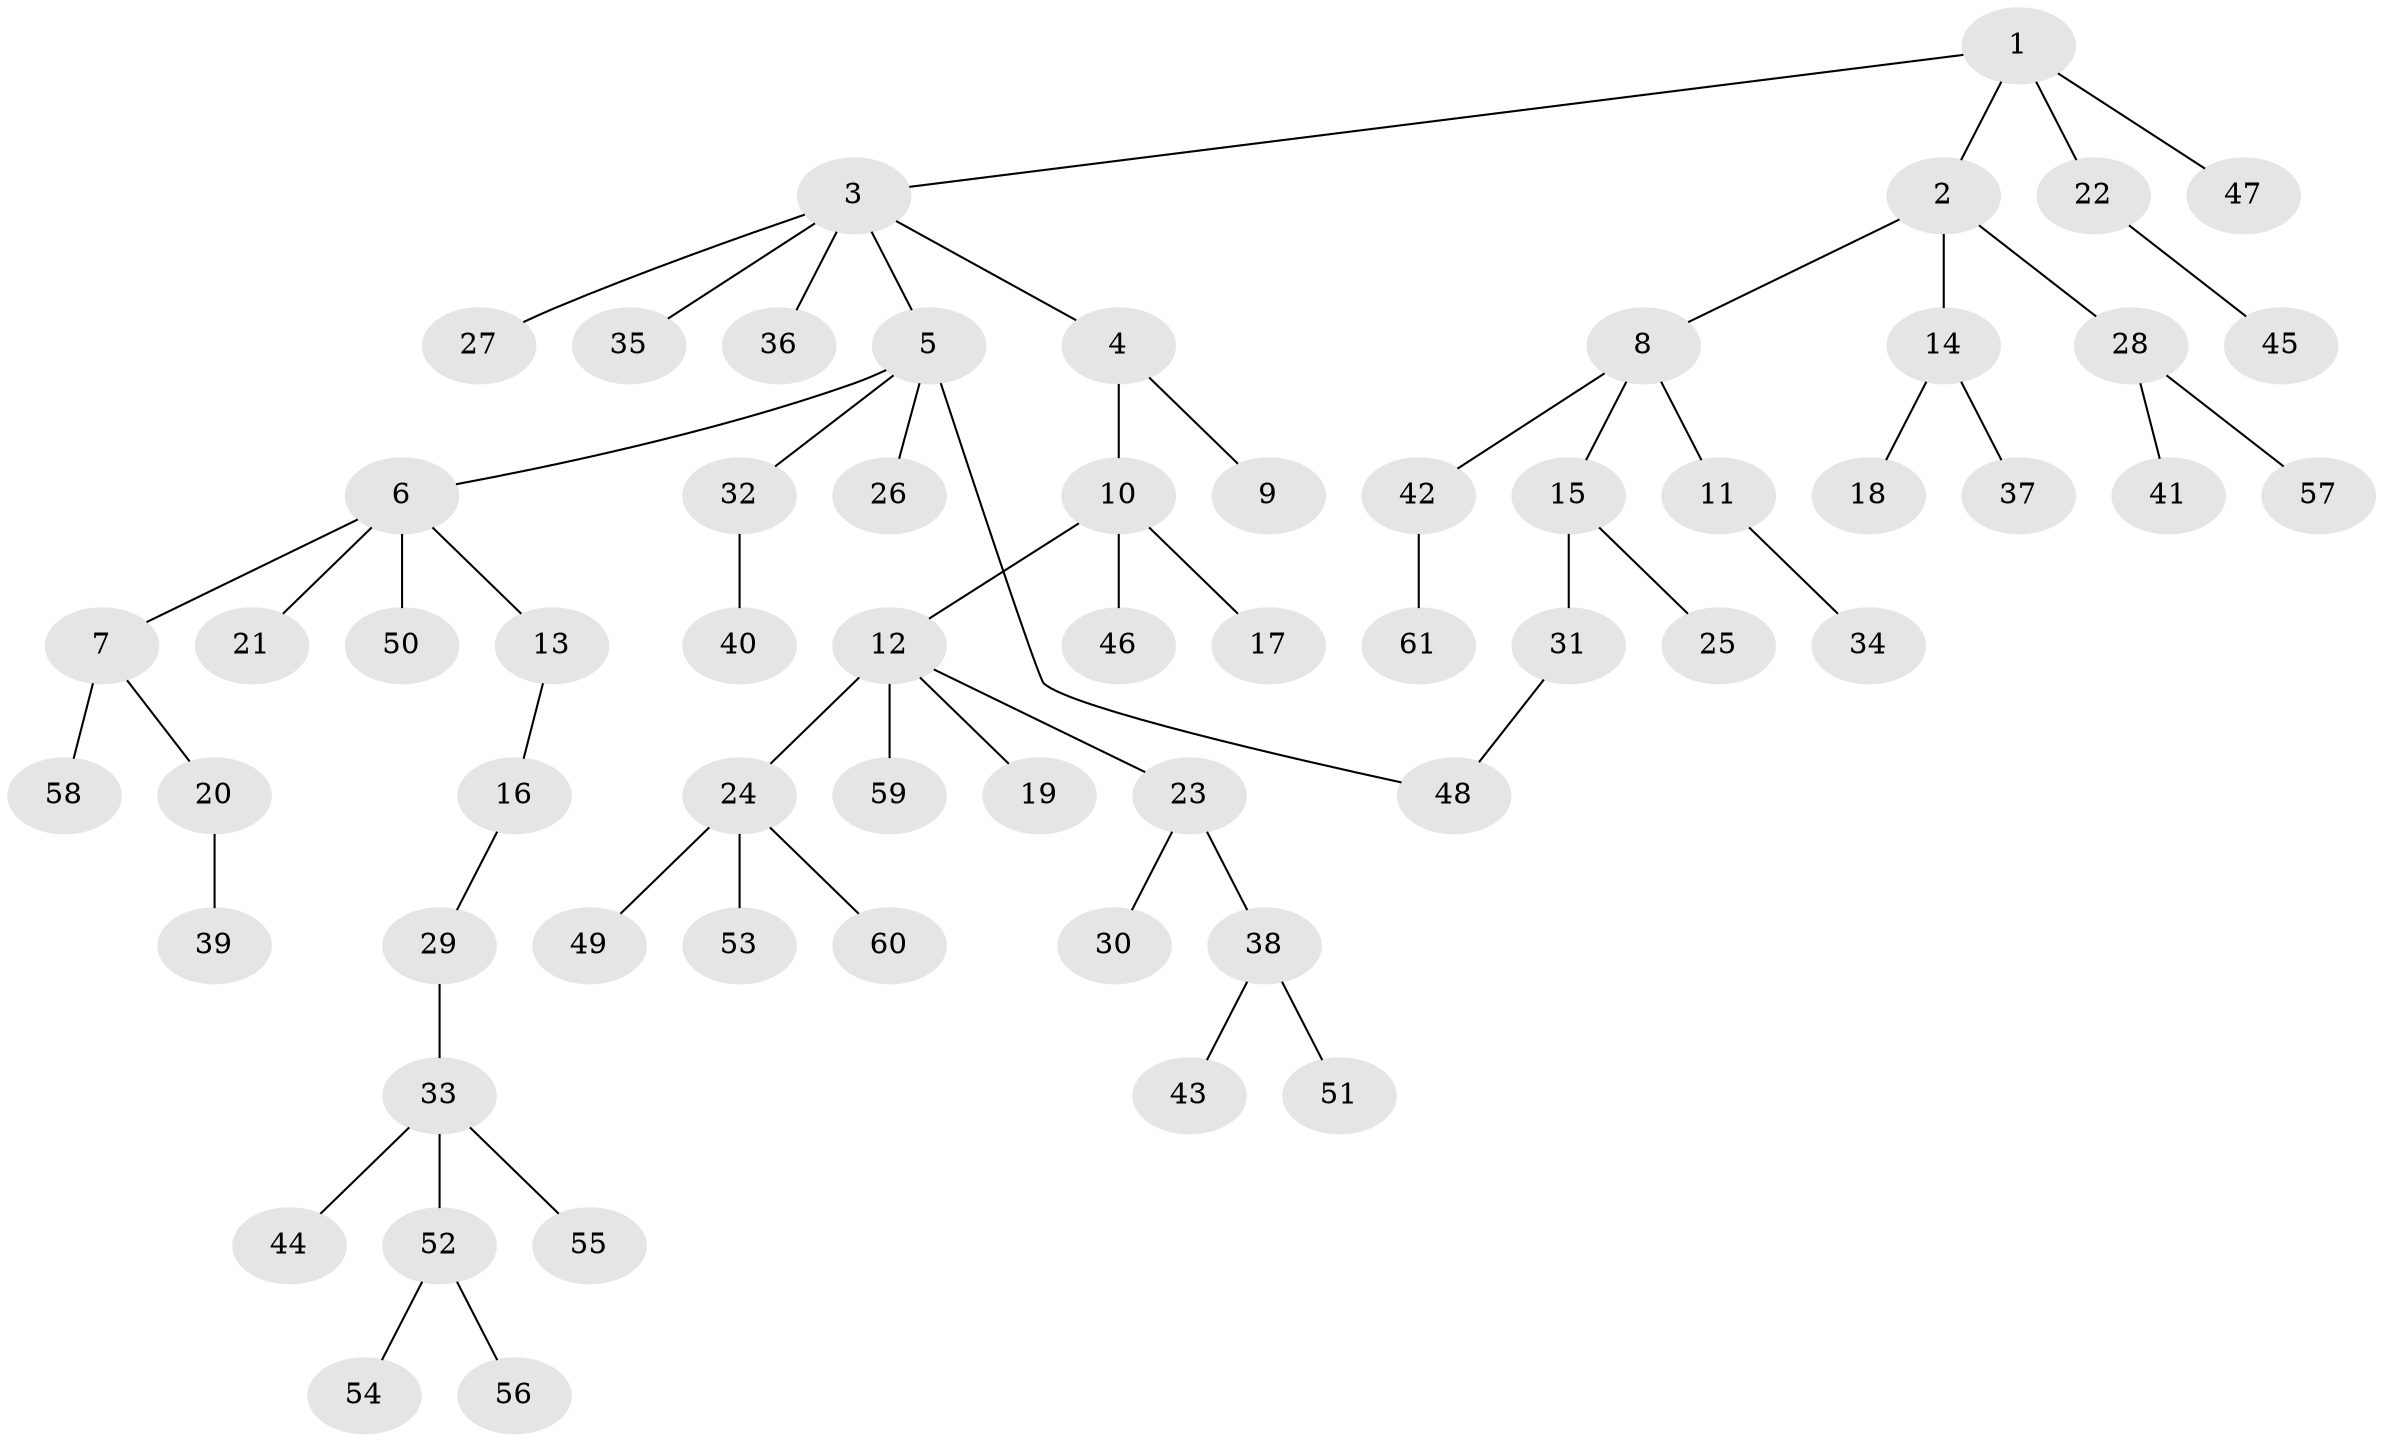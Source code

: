 // coarse degree distribution, {6: 0.06666666666666667, 4: 0.1, 2: 0.16666666666666666, 3: 0.03333333333333333, 5: 0.03333333333333333, 1: 0.6}
// Generated by graph-tools (version 1.1) at 2025/16/03/04/25 18:16:52]
// undirected, 61 vertices, 61 edges
graph export_dot {
graph [start="1"]
  node [color=gray90,style=filled];
  1;
  2;
  3;
  4;
  5;
  6;
  7;
  8;
  9;
  10;
  11;
  12;
  13;
  14;
  15;
  16;
  17;
  18;
  19;
  20;
  21;
  22;
  23;
  24;
  25;
  26;
  27;
  28;
  29;
  30;
  31;
  32;
  33;
  34;
  35;
  36;
  37;
  38;
  39;
  40;
  41;
  42;
  43;
  44;
  45;
  46;
  47;
  48;
  49;
  50;
  51;
  52;
  53;
  54;
  55;
  56;
  57;
  58;
  59;
  60;
  61;
  1 -- 2;
  1 -- 3;
  1 -- 22;
  1 -- 47;
  2 -- 8;
  2 -- 14;
  2 -- 28;
  3 -- 4;
  3 -- 5;
  3 -- 27;
  3 -- 35;
  3 -- 36;
  4 -- 9;
  4 -- 10;
  5 -- 6;
  5 -- 26;
  5 -- 32;
  5 -- 48;
  6 -- 7;
  6 -- 13;
  6 -- 21;
  6 -- 50;
  7 -- 20;
  7 -- 58;
  8 -- 11;
  8 -- 15;
  8 -- 42;
  10 -- 12;
  10 -- 17;
  10 -- 46;
  11 -- 34;
  12 -- 19;
  12 -- 23;
  12 -- 24;
  12 -- 59;
  13 -- 16;
  14 -- 18;
  14 -- 37;
  15 -- 25;
  15 -- 31;
  16 -- 29;
  20 -- 39;
  22 -- 45;
  23 -- 30;
  23 -- 38;
  24 -- 49;
  24 -- 53;
  24 -- 60;
  28 -- 41;
  28 -- 57;
  29 -- 33;
  31 -- 48;
  32 -- 40;
  33 -- 44;
  33 -- 52;
  33 -- 55;
  38 -- 43;
  38 -- 51;
  42 -- 61;
  52 -- 54;
  52 -- 56;
}
